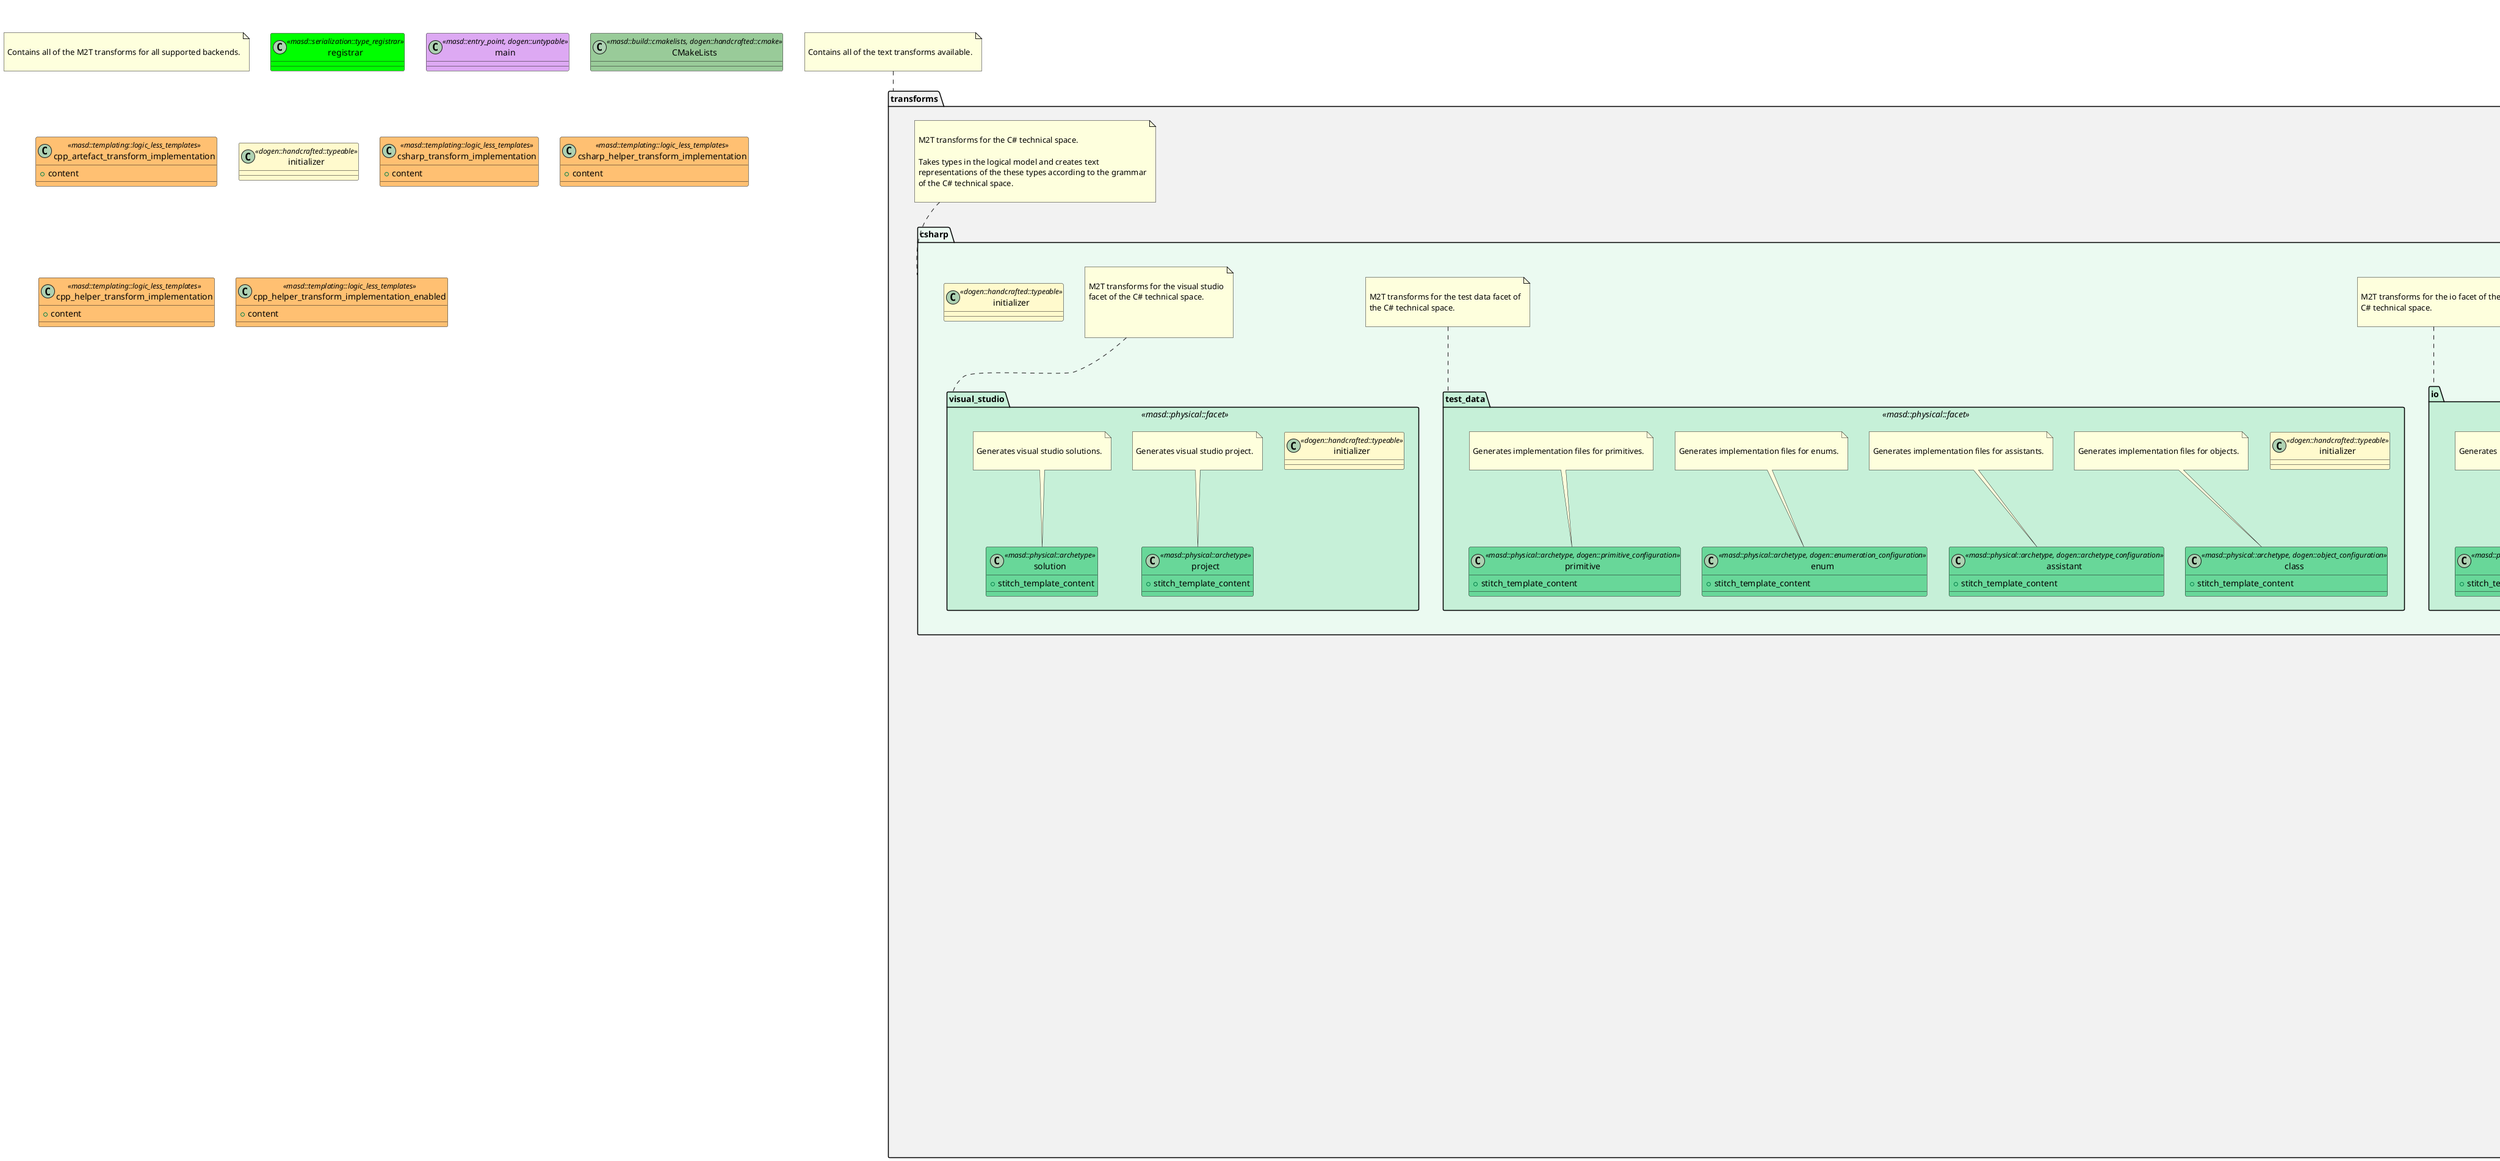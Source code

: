 @startuml
set namespaceSeparator ::
note as N1

Contains all of the M2T transforms for all supported backends.

end note

namespace entities #F2F2F2 {
        class model <<Provenance>> #F7E5FF {
                +{field} logical logical::entities::model
                +{field} physical physical::entities::model
                +{field} logical_physical_regions std::list<logical_physical_region>
        }

note top of  model

Represents the combined logical-physical space.

end note

        class Provenance <<masd::object_template>> #E3B6F6 {
                +{field} provenance identification::entities::logical_provenance
        }

note top of  Provenance

Details of the origin of this model element.

end note

        class logical_physical_region #F7E5FF {
                +{field} logical_element boost::shared_ptr<logical::entities::element>
                +{field} physical_region physical::entities::region
        }

note top of  logical_physical_region

Represents a region of logical-physical space with a single logical element and
its associated physical elements.

end note

        class model_set <<Provenance>> #F7E5FF {
                +{field} models std::list<model>
        }

note top of  model_set

Represents a set of related models.

end note

}

namespace transforms #F2F2F2 {
        class model_to_text_chain <<dogen::handcrafted::typeable>> #FFFACD {
        }

        class model_generation_chain <<dogen::handcrafted::typeable>> #FFFACD {
        }

        class context <<dogen::typeable, dogen::pretty_printable>> #F7E5FF {
                +{field} physical_meta_model boost::shared_ptr<physical::entities::meta_model>
                +{field} output_directory_path boost::filesystem::path
                +{field} tracer boost::shared_ptr<tracing::tracer>
                +{field} generation_timestamp std::string
        }

        class transformation_error <<masd::exception>> #E8C2F8 {
        }

note top of  transformation_error

An error occurred whilst applying a transformation.

end note

        class registrar_error <<masd::exception>> #E8C2F8 {
        }

        class model_to_text_transform <<dogen::handcrafted::typeable, dogen::pretty_printable>> #FFFACD {
        }

        namespace cpp <<masd::physical::backend>> #EBFAF1 {
                class implementation <<masd::physical::part>> #43CD80 {
                        +{field} external_modules_path_contribution
                        +{field} model_modules_path_contribution
                        +{field} facet_path_contribution
                        +{field} requires_relative_path
                        +{field} directory_name
                }

note top of  implementation

Contains the implementation files.

end note

                class public_headers <<masd::physical::part>> #43CD80 {
                        +{field} external_modules_path_contribution
                        +{field} model_modules_path_contribution
                        +{field} facet_path_contribution
                        +{field} requires_relative_path
                        +{field} directory_name
                }

note top of  public_headers

Contains the header files that are publicly visible.

end note

                class testing <<masd::physical::part>> #43CD80 {
                        +{field} external_modules_path_contribution
                        +{field} model_modules_path_contribution
                        +{field} facet_path_contribution
                        +{field} requires_relative_path
                        +{field} directory_name
                }

note top of  testing

Contains the generated test files.

end note

                class standard_header_file <<masd::physical::archetype_kind>> #68D799 {
                        +{field} file_extension
                }

note top of  standard_header_file

Header file generated by Dogen.

end note

                namespace types <<masd::physical::facet>> #C6F0D8 {
                        class initializer <<dogen::handcrafted::typeable>> #FFFACD {
                        }

                        class smart_pointer_helper <<masd::physical::helper>> #68D7BB {
                                +{field} stitch_template_content
                        }

                        class archetype_class_header_transform <<masd::physical::archetype, dogen::header_facet_default_configuration>> #68D799 {
                                +{field} stitch_template_content
                        }

note top of  archetype_class_header_transform

Generates header files for archetypes.

end note

                        class archetype_class_implementation_transform <<masd::physical::archetype, dogen::implementation_configuration>> #68D799 {
                                +{field} stitch_template_content
                        }

note top of  archetype_class_implementation_transform

Generates implementation files for archetypes.

end note

                        class archetype_class_header_factory <<masd::physical::archetype, dogen::header_configuration>> #68D799 {
                                +{field} stitch_template_content
                        }

note top of  archetype_class_header_factory

Generates header files for archetype factories.

end note

                        class archetype_class_implementation_factory <<masd::physical::archetype, dogen::implementation_configuration>> #68D799 {
                                +{field} stitch_template_content
                        }

note top of  archetype_class_implementation_factory

Generates implementation files for archetype factories.

end note

                        class facet_class_header_transform <<masd::physical::archetype, dogen::header_facet_default_configuration>> #68D799 {
                                +{field} stitch_template_content
                        }

note top of  facet_class_header_transform

Generates header files for facet transforms.

end note

                        class facet_class_implementation_transform <<masd::physical::archetype, dogen::implementation_configuration>> #68D799 {
                                +{field} stitch_template_content
                        }

note top of  facet_class_implementation_transform

Generates implementation files for facet transforms.

end note

                        class facet_class_header_factory <<masd::physical::archetype, dogen::header_configuration>> #68D799 {
                                +{field} stitch_template_content
                        }

note top of  facet_class_header_factory

Generates header files for facet factories.

end note

                        class facet_class_implementation_factory <<masd::physical::archetype, dogen::implementation_configuration>> #68D799 {
                                +{field} stitch_template_content
                        }

note top of  facet_class_implementation_factory

Generates implementation files for facet factory.

end note

                        class backend_class_header_transform <<masd::physical::archetype, dogen::header_facet_default_configuration>> #68D799 {
                                +{field} stitch_template_content
                        }

note top of  backend_class_header_transform

Generates header files for archetypes.

end note

                        class backend_class_implementation_transform <<masd::physical::archetype, dogen::implementation_configuration>> #68D799 {
                                +{field} stitch_template_content
                        }

note top of  backend_class_implementation_transform

Generates implementation files for archetypes.

end note

                        class backend_class_header_factory <<masd::physical::archetype, dogen::header_configuration>> #68D799 {
                                +{field} stitch_template_content
                        }

note top of  backend_class_header_factory

Generates header files for backend factories.

end note

                        class part_class_header_transform <<masd::physical::archetype, dogen::header_facet_default_configuration>> #68D799 {
                                +{field} stitch_template_content
                        }

note top of  part_class_header_transform

Generates header files for parts.

end note

                        class part_class_header_factory <<masd::physical::archetype, dogen::header_configuration>> #68D799 {
                                +{field} stitch_template_content
                        }

note top of  part_class_header_factory

Generates header files for part factories.

end note

                        class helper_class_header_transform <<masd::physical::archetype, dogen::header_facet_default_configuration>> #68D799 {
                                +{field} stitch_template_content
                        }

note top of  helper_class_header_transform

Generates header files for helpers.

end note

                        class helper_class_header_factory <<masd::physical::archetype, dogen::header_configuration>> #68D799 {
                                +{field} stitch_template_content
                        }

note top of  helper_class_header_factory

Generates header files for helper factories.

end note

                        class archetype_kind_class_header_factory <<masd::physical::archetype, dogen::header_configuration>> #68D799 {
                                +{field} stitch_template_content
                        }

note top of  archetype_kind_class_header_factory

Generates header files for archetype_kind factories.

end note

                        class backend_class_implementation_factory <<masd::physical::archetype, dogen::implementation_configuration>> #68D799 {
                                +{field} stitch_template_content
                        }

note top of  backend_class_implementation_factory

Generates implementation files for backend factories.

end note

                        class part_class_implementation_transform <<masd::physical::archetype, dogen::implementation_configuration>> #68D799 {
                                +{field} stitch_template_content
                        }

note top of  part_class_implementation_transform

Generates implementation files for parts.

end note

                        class part_class_implementation_factory <<masd::physical::archetype, dogen::implementation_configuration>> #68D799 {
                                +{field} stitch_template_content
                        }

note top of  part_class_implementation_factory

Generates implementation files for part factories.

end note

                        class helper_class_implementation_transform <<masd::physical::archetype, dogen::implementation_configuration>> #68D799 {
                                +{field} stitch_template_content
                        }

note top of  helper_class_implementation_transform

Generates implementation files for helpers.

end note

                        class helper_class_implementation_factory <<masd::physical::archetype, dogen::implementation_configuration>> #68D799 {
                                +{field} stitch_template_content
                        }

note top of  helper_class_implementation_factory

Generates implementation files for helper factories.

end note

                        class archetype_kind_class_implementation_factory <<masd::physical::archetype, dogen::implementation_configuration>> #68D799 {
                                +{field} stitch_template_content
                        }

note top of  archetype_kind_class_implementation_factory

Generates implementation files for archetype_kind factories.

end note

                        class class_header <<masd::physical::archetype, dogen::object_header_configuration>> #68D799 {
                                +{field} stitch_template_content
                        }

note top of  class_header

Generates header files for objects.

end note

                        class class_forward_declarations <<masd::physical::archetype, dogen::header_configuration>> #68D799 {
                                +{field} stitch_template_content
                        }

note top of  class_forward_declarations

Generates forward declarations for classes.

end note

                        class namespace_header <<masd::physical::archetype, dogen::header_facet_default_configuration>> #68D799 {
                                +{field} stitch_template_content
                        }

note top of  namespace_header

Generates header files for namespaces.

end note

                        class visitor_header <<masd::physical::archetype, dogen::header_facet_default_configuration>> #68D799 {
                                +{field} stitch_template_content
                        }

note top of  visitor_header

Generates header files for visitors.

end note

                        class primitive_header <<masd::physical::archetype, dogen::primitive_header_configuration>> #68D799 {
                                +{field} stitch_template_content
                        }

note top of  primitive_header

Generates header files for primitives.

end note

                        class primitive_forward_declarations <<masd::physical::archetype, dogen::header_configuration>> #68D799 {
                                +{field} stitch_template_content
                        }

note top of  primitive_forward_declarations

Generates forward declarations for primitives.

end note

                        class feature_template_bundle_header <<masd::physical::archetype, dogen::header_facet_default_configuration>> #68D799 {
                                +{field} stitch_template_content
                        }

note top of  feature_template_bundle_header

Generates implementation files for feature template bundles

end note

                        class feature_bundle_header <<masd::physical::archetype, dogen::header_facet_default_configuration>> #68D799 {
                                +{field} stitch_template_content
                        }

note top of  feature_bundle_header

Generates header files for feature bundles.

end note

                        class variability_initializer_header <<masd::physical::archetype, dogen::header_facet_default_configuration>> #68D799 {
                                +{field} stitch_template_content
                        }

note top of  variability_initializer_header

Generates header files for feature bundles.

end note

                        class main <<masd::physical::archetype, dogen::implementation_configuration>> #68D799 {
                                +{field} stitch_template_content
                        }

note top of  main

Generates implementation file for entry point.

end note

                        class class_implementation <<masd::physical::archetype, dogen::object_implementation_configuration>> #68D799 {
                                +{field} stitch_template_content
                        }

note top of  class_implementation

Generates implementation files for objects.

end note

                        class exception_header <<masd::physical::archetype, dogen::header_facet_default_configuration>> #68D799 {
                                +{field} stitch_template_content
                        }

note top of  exception_header

Generates header files for exceptions.

end note

                        class enum_header <<masd::physical::archetype, dogen::enumeration_header_configuration>> #68D799 {
                                +{field} stitch_template_content
                        }

note top of  enum_header

Generates header files for enumerations.

end note

                        class visitor_forward_declarations <<masd::physical::archetype, dogen::header_configuration>> #68D799 {
                                +{field} stitch_template_content
                        }

note top of  visitor_forward_declarations

Generates forward declarations for visitors.

end note

                        class primitive_implementation <<masd::physical::archetype, dogen::primitive_implementation_configuration>> #68D799 {
                                +{field} stitch_template_content
                        }

note top of  primitive_implementation

Generates implementation files for primitives.

end note

                        class builtin_header <<masd::physical::archetype, dogen::builtin_header_configuration>> #68D799 {
                                +{field} stitch_template_content
                        }

note top of  builtin_header

Generates header files for builtins.

end note

                        class feature_template_bundle_implementation <<masd::physical::archetype, dogen::implementation_configuration>> #68D799 {
                                +{field} stitch_template_content
                        }

note top of  feature_template_bundle_implementation

Generates implementation files for feature templates.

end note

                        class feature_bundle_implementation <<masd::physical::archetype, dogen::implementation_configuration>> #68D799 {
                                +{field} stitch_template_content
                        }

note top of  feature_bundle_implementation

Generates implementation files for feature bundles.

end note

                        class variability_initializer_implementation <<masd::physical::archetype, dogen::implementation_configuration>> #68D799 {
                                +{field} stitch_template_content
                        }

note top of  variability_initializer_implementation

Generates header files for feature bundles.

end note

                }

note top of  types

M2T transforms for the types facet of the
C++ technical space.

end note

                class base_archetype_configuration <<masd::variability::profile>> #DDECEC {
                        +{field} masd.physical.technical_space
                }

note top of  base_archetype_configuration

Contains the configuration common to all archetypes.

end note

                class tests_configuration <<masd::variability::profile>> #DDECEC {
                        +{field} masd.physical.part_id
                        +{field} masd.physical.wale_template_reference
                        +{field} masd.physical.relation_status
                }

transforms::cpp::base_archetype_configuration <|-- transforms::cpp::tests_configuration
note top of  tests_configuration

Contains the configuration common to most archetypes in tests.

end note

                class header_configuration <<masd::variability::profile>> #DDECEC {
                        +{field} masd.physical.part_id
                        +{field} masd.physical.wale_template_reference
                }

transforms::cpp::base_archetype_configuration <|-- transforms::cpp::header_configuration
note top of  header_configuration

Contains the configuration common to all c++ header archetypes.

end note

                class header_facet_default_configuration <<masd::variability::profile>> #DDECEC {
                        +{field} masd.physical.relation_status
                }

transforms::cpp::header_configuration <|-- transforms::cpp::header_facet_default_configuration
                class enumeration_header_configuration <<masd::variability::profile>> #DDECEC {
                        +{field} masd.physical.logical_meta_element_id
                        +{field} masd.wale.kvp.archetype.simple_name
                }

transforms::cpp::header_facet_default_configuration <|-- transforms::cpp::enumeration_header_configuration
note top of  enumeration_header_configuration

Contains the configuration common to all enumeration header archetypes.

end note

                class object_header_configuration <<masd::variability::profile>> #DDECEC {
                        +{field} masd.physical.logical_meta_element_id
                        +{field} masd.wale.kvp.archetype.simple_name
                }

transforms::cpp::header_facet_default_configuration <|-- transforms::cpp::object_header_configuration
note top of  object_header_configuration

Contains the configuration common to all object header archetypes.

end note

                class primitive_header_configuration <<masd::variability::profile>> #DDECEC {
                        +{field} masd.physical.logical_meta_element_id
                        +{field} masd.wale.kvp.archetype.simple_name
                }

transforms::cpp::header_facet_default_configuration <|-- transforms::cpp::primitive_header_configuration
note top of  primitive_header_configuration

Contains the configuration common to all built header archetypes.

end note

                class builtin_header_configuration <<masd::variability::profile>> #DDECEC {
                        +{field} masd.physical.logical_meta_element_id
                        +{field} masd.wale.kvp.archetype.simple_name
                }

transforms::cpp::header_facet_default_configuration <|-- transforms::cpp::builtin_header_configuration
note top of  builtin_header_configuration

Contains the configuration common to all built header archetypes.

end note

                class implementation_configuration <<masd::variability::profile>> #DDECEC {
                        +{field} masd.physical.part_id
                        +{field} masd.physical.wale_template_reference
                        +{field} masd.physical.relation_status
                }

transforms::cpp::base_archetype_configuration <|-- transforms::cpp::implementation_configuration
note top of  implementation_configuration

Contains the configuration common to all c++ implementation archetypes.

end note

                class object_implementation_configuration <<masd::variability::profile>> #DDECEC {
                        +{field} masd.physical.logical_meta_element_id
                        +{field} masd.wale.kvp.archetype.simple_name
                }

transforms::cpp::implementation_configuration <|-- transforms::cpp::object_implementation_configuration
                class primitive_implementation_configuration <<masd::variability::profile>> #DDECEC {
                        +{field} masd.physical.logical_meta_element_id
                        +{field} masd.wale.kvp.archetype.simple_name
                }

transforms::cpp::implementation_configuration <|-- transforms::cpp::primitive_implementation_configuration
                class enumeration_implementation_configuration <<masd::variability::profile>> #DDECEC {
                        +{field} masd.physical.logical_meta_element_id
                        +{field} masd.wale.kvp.archetype.simple_name
                }

transforms::cpp::implementation_configuration <|-- transforms::cpp::enumeration_implementation_configuration
                namespace hash <<masd::physical::facet>> #C6F0D8 {
                        class initializer <<dogen::handcrafted::typeable>> #FFFACD {
                        }

                        class date_helper <<masd::physical::helper>> #68D7BB {
                                +{field} stitch_template_content
                        }

                        class ptime_helper <<masd::physical::helper>> #68D7BB {
                                +{field} stitch_template_content
                        }

                        class associative_container_helper <<masd::physical::helper>> #68D7BB {
                                +{field} stitch_template_content
                        }

                        class optional_helper <<masd::physical::helper>> #68D7BB {
                                +{field} stitch_template_content
                        }

                        class sequence_container_helper <<masd::physical::helper>> #68D7BB {
                                +{field} stitch_template_content
                        }

                        class variant_helper <<masd::physical::helper>> #68D7BB {
                                +{field} stitch_template_content
                        }

                        class time_duration_helper <<masd::physical::helper>> #68D7BB {
                                +{field} stitch_template_content
                        }

                        class ptree_helper <<masd::physical::helper>> #68D7BB {
                                +{field} stitch_template_content
                        }

                        class pair_helper <<masd::physical::helper>> #68D7BB {
                                +{field} stitch_template_content
                        }

                        class smart_pointer_helper <<masd::physical::helper>> #68D7BB {
                                +{field} stitch_template_content
                        }

                        class path_helper <<masd::physical::helper>> #68D7BB {
                                +{field} stitch_template_content
                        }

                        class class_header <<masd::physical::archetype, dogen::object_header_configuration>> #68D799 {
                                +{field} stitch_template_content
                        }

note top of  class_header

Generates header files for objects.

end note

                        class class_implementation <<masd::physical::archetype, dogen::object_implementation_configuration>> #68D799 {
                                +{field} stitch_template_content
                        }

note top of  class_implementation

Generates implementation files for objects.

end note

                        class enum_header <<masd::physical::archetype, dogen::enumeration_header_configuration>> #68D799 {
                                +{field} stitch_template_content
                        }

note top of  enum_header

Generates header files for enumerations.

end note

                        class builtin_header <<masd::physical::archetype, dogen::builtin_header_configuration>> #68D799 {
                                +{field} stitch_template_content
                        }

note top of  builtin_header

Generates header files for builtins.

end note

                        class primitive_header <<masd::physical::archetype, dogen::primitive_header_configuration>> #68D799 {
                                +{field} stitch_template_content
                        }

note top of  primitive_header

Generates header files for primitives.

end note

                        class primitive_implementation <<masd::physical::archetype, dogen::primitive_implementation_configuration>> #68D799 {
                                +{field} stitch_template_content
                        }

note top of  primitive_implementation

Generates implementation files for primitives.

end note

                }

note top of  hash

M2T transforms for the hash facet of the
C++ technical space.

end note

                namespace build <<masd::physical::facet>> #C6F0D8 {
                        class initializer <<dogen::handcrafted::typeable>> #FFFACD {
                        }

                        class include_cmakelists <<masd::physical::archetype>> #68D799 {
                                +{field} stitch_template_content
                        }

note top of  include_cmakelists

Generates cmakelists for tests.

end note

                        class source_cmakelists <<masd::physical::archetype>> #68D799 {
                                +{field} stitch_template_content
                        }

note top of  source_cmakelists

Generates cmakelists for tests.

end note

                }

note top of  build

M2T transforms related to build files.

end note

                namespace io <<masd::physical::facet>> #C6F0D8 {
                        class initializer <<dogen::handcrafted::typeable>> #FFFACD {
                        }

                        class optional_helper <<masd::physical::helper>> #68D7BB {
                                +{field} stitch_template_content
                        }

                        class pair_helper <<masd::physical::helper>> #68D7BB {
                                +{field} stitch_template_content
                        }

                        class string_helper <<masd::physical::helper>> #68D7BB {
                                +{field} stitch_template_content
                        }

                        class ptree_helper <<masd::physical::helper>> #68D7BB {
                                +{field} stitch_template_content
                        }

                        class associative_container_helper <<masd::physical::helper>> #68D7BB {
                                +{field} stitch_template_content
                        }

                        class sequence_container_helper <<masd::physical::helper>> #68D7BB {
                                +{field} stitch_template_content
                        }

                        class smart_pointer_helper <<masd::physical::helper>> #68D7BB {
                                +{field} stitch_template_content
                        }

                        class variant_helper <<masd::physical::helper>> #68D7BB {
                                +{field} stitch_template_content
                        }

                        class inserter_implementation_helper <<dogen::handcrafted::typeable>> #FFFACD {
                        }

                        class class_header <<masd::physical::archetype, dogen::object_header_configuration>> #68D799 {
                                +{field} stitch_template_content
                        }

note top of  class_header

Generates header files for objects.

end note

                        class class_implementation <<masd::physical::archetype, dogen::object_implementation_configuration>> #68D799 {
                                +{field} stitch_template_content
                        }

note top of  class_implementation

Generates implementation files for objects.

end note

                        class enum_header <<masd::physical::archetype, dogen::enumeration_header_configuration>> #68D799 {
                                +{field} stitch_template_content
                        }

note top of  enum_header

Generates header files for enumerations.

end note

                        class enum_implementation <<masd::physical::archetype, dogen::enumeration_implementation_configuration>> #68D799 {
                                +{field} stitch_template_content
                        }

note top of  enum_implementation

Generates implementation files for enumerations.

end note

                        class primitive_header <<masd::physical::archetype, dogen::primitive_header_configuration>> #68D799 {
                                +{field} stitch_template_content
                        }

note top of  primitive_header

Generates header files for primitives.

end note

                        class builtin_header <<masd::physical::archetype, dogen::builtin_header_configuration>> #68D799 {
                                +{field} stitch_template_content
                        }

note top of  builtin_header

Generates header files for builtins.

end note

                        class primitive_implementation <<masd::physical::archetype, dogen::primitive_implementation_configuration>> #68D799 {
                                +{field} stitch_template_content
                        }

note top of  primitive_implementation

Generates implementation files for primitives.

end note

                }

note top of  io

M2T transforms for the io facet of the
C++ technical space.

end note

                namespace visual_studio <<masd::physical::facet>> #C6F0D8 {
                        class initializer <<dogen::handcrafted::typeable>> #FFFACD {
                        }

                        class solution <<masd::physical::archetype>> #68D799 {
                                +{field} stitch_template_content
                        }

note top of  solution

Generates visual studio solutions.

end note

                        class msbuild_targets <<masd::physical::archetype>> #68D799 {
                                +{field} stitch_template_content
                        }

note top of  msbuild_targets

Generates msbuild targets.

end note

                        class project <<masd::physical::archetype>> #68D799 {
                                +{field} stitch_template_content
                        }

note top of  project

Generates visual studio project.

end note

                }

note top of  visual_studio

M2T transforms related to Visual Studio
support.

end note

                namespace serialization <<masd::physical::facet>> #C6F0D8 {
                        class initializer <<dogen::handcrafted::typeable>> #FFFACD {
                        }

                        class path_helper <<masd::physical::helper>> #68D7BB {
                                +{field} stitch_template_content
                        }

                        class class_header <<masd::physical::archetype, dogen::object_header_configuration>> #68D799 {
                                +{field} stitch_template_content
                        }

note top of  class_header

Generates header files for objects.

end note

                        class class_forward_declarations <<masd::physical::archetype, dogen::header_configuration>> #68D799 {
                                +{field} stitch_template_content
                        }

note top of  class_forward_declarations

Generates forward declarations for classes.

end note

                        class primitive_header <<masd::physical::archetype, dogen::primitive_header_configuration>> #68D799 {
                                +{field} stitch_template_content
                        }

note top of  primitive_header

Generates header files for primitives.

end note

                        class primitive_forward_declarations <<masd::physical::archetype, dogen::header_configuration>> #68D799 {
                                +{field} stitch_template_content
                        }

note top of  primitive_forward_declarations

Generates forward declarations for primitives.

end note

                        class type_registrar_header <<masd::physical::archetype, dogen::header_facet_default_configuration>> #68D799 {
                                +{field} stitch_template_content
                        }

note top of  type_registrar_header

Generates header files for type registrars.

end note

                        class class_implementation <<masd::physical::archetype, dogen::object_implementation_configuration>> #68D799 {
                                +{field} stitch_template_content
                        }

note top of  class_implementation

Generates implementation files for objects.

end note

                        class builtin_header <<masd::physical::archetype, dogen::builtin_header_configuration>> #68D799 {
                                +{field} stitch_template_content
                        }

note top of  builtin_header

Generates header files for builtins.

end note

                        class primitive_implementation <<masd::physical::archetype, dogen::primitive_implementation_configuration>> #68D799 {
                                +{field} stitch_template_content
                        }

note top of  primitive_implementation

Generates header files for primitives.

end note

                        class enum_header <<masd::physical::archetype, dogen::enumeration_header_configuration>> #68D799 {
                                +{field} stitch_template_content
                        }

note top of  enum_header

Generates header files for primitives.

end note

                        class type_registrar_implementation <<masd::physical::archetype, dogen::implementation_configuration>> #68D799 {
                                +{field} stitch_template_content
                        }

note top of  type_registrar_implementation

Generates header files for feature bundles.

end note

                }

note top of  serialization

M2T transforms for the boost serialisation
facet of the C++ technical space.

end note

                namespace test_data <<masd::physical::facet>> #C6F0D8 {
                        class initializer <<dogen::handcrafted::typeable>> #FFFACD {
                        }

                        class date_helper <<masd::physical::helper>> #68D7BB {
                                +{field} stitch_template_content
                        }

                        class bool_helper <<masd::physical::helper>> #68D7BB {
                                +{field} stitch_template_content
                        }

                        class char_helper <<masd::physical::helper>> #68D7BB {
                                +{field} stitch_template_content
                        }

                        class ptree_helper <<masd::physical::helper>> #68D7BB {
                                +{field} stitch_template_content
                        }

                        class associative_container_helper <<masd::physical::helper>> #68D7BB {
                                +{field} stitch_template_content
                        }

                        class pair_helper <<masd::physical::helper>> #68D7BB {
                                +{field} stitch_template_content
                        }

                        class number_helper <<masd::physical::helper>> #68D7BB {
                                +{field} stitch_template_content
                        }

                        class variant_helper <<masd::physical::helper>> #68D7BB {
                                +{field} stitch_template_content
                        }

                        class path_helper <<masd::physical::helper>> #68D7BB {
                                +{field} stitch_template_content
                        }

                        class ptime_helper <<masd::physical::helper>> #68D7BB {
                                +{field} stitch_template_content
                        }

                        class optional_helper <<masd::physical::helper>> #68D7BB {
                                +{field} stitch_template_content
                        }

                        class smart_pointer_helper <<masd::physical::helper>> #68D7BB {
                                +{field} stitch_template_content
                        }

                        class sequence_container_helper <<masd::physical::helper>> #68D7BB {
                                +{field} stitch_template_content
                        }

                        class string_helper <<masd::physical::helper>> #68D7BB {
                                +{field} stitch_template_content
                        }

                        class domain_type_helper <<masd::physical::helper>> #68D7BB {
                                +{field} stitch_template_content
                        }

                        class time_duration_helper <<masd::physical::helper>> #68D7BB {
                                +{field} stitch_template_content
                        }

                        class class_header <<masd::physical::archetype, dogen::object_header_configuration>> #68D799 {
                                +{field} stitch_template_content
                        }

note top of  class_header

Generates header files for objects.

end note

                        class enum_header <<masd::physical::archetype, dogen::enumeration_header_configuration>> #68D799 {
                                +{field} stitch_template_content
                        }

note top of  enum_header

Generates header files for enumerations.

end note

                        class primitive_header <<masd::physical::archetype, dogen::primitive_header_configuration>> #68D799 {
                                +{field} stitch_template_content
                        }

note top of  primitive_header

Generates header files for primitives.

end note

                        class builtin_header <<masd::physical::archetype, dogen::builtin_header_configuration>> #68D799 {
                                +{field} stitch_template_content
                        }

note top of  builtin_header

Generates header files for builtins.

end note

                        class class_implementation <<masd::physical::archetype, dogen::object_implementation_configuration>> #68D799 {
                                +{field} stitch_template_content
                        }

note top of  class_implementation

Generates implementation files for objects.

end note

                        class enum_implementation <<masd::physical::archetype, dogen::enumeration_implementation_configuration>> #68D799 {
                                +{field} stitch_template_content
                        }

note top of  enum_implementation

Generates implementation files for enumerations.

end note

                        class primitive_implementation <<masd::physical::archetype, dogen::primitive_implementation_configuration>> #68D799 {
                                +{field} stitch_template_content
                        }

note top of  primitive_implementation

Generates implementation files for primitives.

end note

                }

note top of  test_data

M2T transforms for the test data facet
of the C++ technical space.

end note

                namespace tests <<masd::physical::facet>> #C6F0D8 {
                        class initializer <<dogen::handcrafted::typeable>> #FFFACD {
                        }

                        class class_implementation <<masd::physical::archetype, dogen::tests_configuration>> #68D799 {
                                +{field} stitch_template_content
                        }

note top of  class_implementation

Generates tests for objects.

end note

                        class main <<masd::physical::archetype, dogen::tests_configuration>> #68D799 {
                                +{field} stitch_template_content
                        }

note top of  main

Generates entry point for tests.

end note

                        class enum_implementation <<masd::physical::archetype, dogen::tests_configuration>> #68D799 {
                                +{field} stitch_template_content
                        }

note top of  enum_implementation

Generates tests for enumeration.

end note

                        class cmakelists <<masd::physical::archetype>> #68D799 {
                                +{field} stitch_template_content
                        }

note top of  cmakelists

Generates cmakelists for tests.

end note

                }

note top of  tests

M2T transforms that generate tests for
generated code, in the C++ technical space.



end note

                namespace odb <<masd::physical::facet>> #C6F0D8 {
                        class initializer <<dogen::handcrafted::typeable>> #FFFACD {
                        }

                        class class_header <<masd::physical::archetype, dogen::object_header_configuration>> #68D799 {
                                +{field} stitch_template_content
                        }

note top of  class_header

Generates header files for archetypes.

end note

                        class builtin_header <<masd::physical::archetype, dogen::builtin_header_configuration>> #68D799 {
                                +{field} stitch_template_content
                        }

note top of  builtin_header

Generates header files for builtins.

end note

                        class enum_header <<masd::physical::archetype, dogen::enumeration_header_configuration>> #68D799 {
                                +{field} stitch_template_content
                        }

note top of  enum_header

Generates header files for enumerations.

end note

                        class primitive_header <<masd::physical::archetype, dogen::primitive_header_configuration>> #68D799 {
                                +{field} stitch_template_content
                        }

note top of  primitive_header

Generates header files for primitives.

end note

                        class object_odb_options <<masd::physical::archetype>> #68D799 {
                                +{field} stitch_template_content
                        }

note top of  object_odb_options

Generates object options for odb.

end note

                        class primitive_odb_options <<masd::physical::archetype>> #68D799 {
                                +{field} stitch_template_content
                        }

note top of  primitive_odb_options

Generates object options for odb.

end note

                        class common_odb_options <<masd::physical::archetype>> #68D799 {
                                +{field} stitch_template_content
                        }

note top of  common_odb_options

Generates object options for odb.

end note

                }

note top of  odb

M2T transforms for the ODB facet of the
C++ technical space.

end note

                namespace lexical_cast <<masd::physical::facet>> #C6F0D8 {
                        class initializer <<dogen::handcrafted::typeable>> #FFFACD {
                        }

                        class enum_header <<masd::physical::archetype, dogen::enumeration_header_configuration>> #68D799 {
                                +{field} stitch_template_content
                        }

note top of  enum_header

Generates header files for enumerations.

end note

                }

note top of  lexical_cast

M2T transforms related to conversions from
and to string.

end note

                class initializer <<dogen::handcrafted::typeable>> #FFFACD {
                }

                class project <<masd::physical::part>> #43CD80 {
                        +{field} external_modules_path_contribution
                        +{field} model_modules_path_contribution
                        +{field} facet_path_contribution
                        +{field} requires_relative_path
                }

note top of  project

FIXME: to be removed.

end note

        }

note top of  cpp

Text transforms that implement the C++ backend.

Provides a set of M2T transforms that convert logical
model elements into a physical representation in the
C++ technical space, or associated minor technical spaces.

end note

        class helper_transform <<dogen::handcrafted::typeable, dogen::pretty_printable>> #FFFACD {
        }

        class helper_chain <<dogen::handcrafted::typeable>> #FFFACD {
                +{field} physical_model physical::entities::meta_model
        }

        class helper_repository <<dogen::typeable, dogen::pretty_printable>> #F7E5FF {
                +{field} helpers_by_family std::unordered_map<std::string, std::unordered_map<identification::entities::physical_meta_id, std::list<std::shared_ptr<helper_transform>>>>
        }

        class helper_registrar <<dogen::handcrafted::typeable>> #FFFACD {
                +{field} repository helper_repository
        }

        namespace csharp <<masd::physical::backend>> #EBFAF1 {
                class archetype_configuration <<masd::variability::profile>> #DDECEC {
                        +{field} masd.physical.part_id
                        +{field} masd.physical.wale_template_reference
                        +{field} masd.physical.relation_status
                        +{field} masd.physical.technical_space
                }

note top of  archetype_configuration

Contains the configuration common to all archetypes.

end note

                class primitive_configuration <<masd::variability::profile>> #DDECEC {
                        +{field} masd.physical.logical_meta_element_id
                        +{field} masd.wale.kvp.archetype.simple_name
                }

transforms::csharp::archetype_configuration <|-- transforms::csharp::primitive_configuration
note top of  primitive_configuration

Contains the configuration common to all archetypes.

end note

                class enumeration_configuration <<masd::variability::profile>> #DDECEC {
                        +{field} masd.physical.logical_meta_element_id
                        +{field} masd.wale.kvp.archetype.simple_name
                }

transforms::csharp::archetype_configuration <|-- transforms::csharp::enumeration_configuration
note top of  enumeration_configuration

Contains the configuration common to all archetypes.

end note

                class object_configuration <<masd::variability::profile>> #DDECEC {
                        +{field} masd.physical.logical_meta_element_id
                        +{field} masd.wale.kvp.archetype.simple_name
                }

transforms::csharp::archetype_configuration <|-- transforms::csharp::object_configuration
note top of  object_configuration

Contains the configuration common to all archetypes.

end note

                class exception_configuration <<masd::variability::profile>> #DDECEC {
                        +{field} masd.physical.logical_meta_element_id
                        +{field} masd.wale.kvp.archetype.simple_name
                }

transforms::csharp::archetype_configuration <|-- transforms::csharp::exception_configuration
note top of  exception_configuration

Contains the configuration common to all archetypes.

end note

                class builtin_configuration <<masd::variability::profile>> #DDECEC {
                        +{field} masd.physical.logical_meta_element_id
                        +{field} masd.wale.kvp.archetype.simple_name
                }

transforms::csharp::archetype_configuration <|-- transforms::csharp::builtin_configuration
note top of  builtin_configuration

Contains the configuration common to all archetypes.

end note

                class implementation <<masd::physical::part>> #43CD80 {
                        +{field} external_modules_path_contribution
                        +{field} model_modules_path_contribution
                        +{field} facet_path_contribution
                        +{field} requires_relative_path
                }

note top of  implementation

Contains the implementation files.

end note

                namespace types <<masd::physical::facet>> #C6F0D8 {
                        class initializer <<dogen::handcrafted::typeable>> #FFFACD {
                        }

                        class floating_point_number_helper <<masd::physical::helper>> #68D7BB {
                                +{field} stitch_template_content
                        }

                        class class <<masd::physical::archetype, dogen::object_configuration>> #68D799 {
                                +{field} stitch_template_content
                        }

note top of  class

Generates implementation files for objects.

end note

                        class exception <<masd::physical::archetype, dogen::exception_configuration>> #68D799 {
                                +{field} stitch_template_content
                        }

note top of  exception

Generates implementation files for exceptions.

end note

                        class builtin <<masd::physical::archetype, dogen::builtin_configuration>> #68D799 {
                                +{field} stitch_template_content
                        }

note top of  builtin

Generates implementation files for builtins.

end note

                        class enum <<masd::physical::archetype, dogen::enumeration_configuration>> #68D799 {
                                +{field} stitch_template_content
                        }

note top of  enum

Generates implementation files for enums.

end note

                        class primitive <<masd::physical::archetype, dogen::primitive_configuration>> #68D799 {
                                +{field} stitch_template_content
                        }

note top of  primitive

Generates implementation files for primitives.

end note

                }

note top of  types

M2T transforms for the types facet of
the C# technical space.

end note

                namespace io <<masd::physical::facet>> #C6F0D8 {
                        class initializer <<dogen::handcrafted::typeable>> #FFFACD {
                        }

                        class enumerable_helper <<masd::physical::helper>> #68D7BB {
                                +{field} stitch_template_content
                        }

                        class class <<masd::physical::archetype, dogen::object_configuration>> #68D799 {
                                +{field} stitch_template_content
                        }

note top of  class

Generates implementation files for objects.

end note

                        class enum <<masd::physical::archetype, dogen::enumeration_configuration>> #68D799 {
                                +{field} stitch_template_content
                        }

note top of  enum

Generates implementation files for enums.

end note

                        class primitive <<masd::physical::archetype, dogen::primitive_configuration>> #68D799 {
                                +{field} stitch_template_content
                        }

note top of  primitive

Generates implementation files for primitives.

end note

                        class assistant <<masd::physical::archetype, dogen::archetype_configuration>> #68D799 {
                                +{field} stitch_template_content
                        }

note top of  assistant

Generates implementation files for assistants.

end note

                }

note top of  io

M2T transforms for the io facet of the
C# technical space.

end note

                namespace test_data <<masd::physical::facet>> #C6F0D8 {
                        class initializer <<dogen::handcrafted::typeable>> #FFFACD {
                        }

                        class class <<masd::physical::archetype, dogen::object_configuration>> #68D799 {
                                +{field} stitch_template_content
                        }

note top of  class

Generates implementation files for objects.

end note

                        class assistant <<masd::physical::archetype, dogen::archetype_configuration>> #68D799 {
                                +{field} stitch_template_content
                        }

note top of  assistant

Generates implementation files for assistants.

end note

                        class enum <<masd::physical::archetype, dogen::enumeration_configuration>> #68D799 {
                                +{field} stitch_template_content
                        }

note top of  enum

Generates implementation files for enums.

end note

                        class primitive <<masd::physical::archetype, dogen::primitive_configuration>> #68D799 {
                                +{field} stitch_template_content
                        }

note top of  primitive

Generates implementation files for primitives.

end note

                }

note top of  test_data

M2T transforms for the test data facet of
the C# technical space.

end note

                namespace visual_studio <<masd::physical::facet>> #C6F0D8 {
                        class initializer <<dogen::handcrafted::typeable>> #FFFACD {
                        }

                        class project <<masd::physical::archetype>> #68D799 {
                                +{field} stitch_template_content
                        }

note top of  project

Generates visual studio project.

end note

                        class solution <<masd::physical::archetype>> #68D799 {
                                +{field} stitch_template_content
                        }

note top of  solution

Generates visual studio solutions.

end note

                }

note top of  visual_studio

M2T transforms for the visual studio
facet of the C# technical space.



end note

                class initializer <<dogen::handcrafted::typeable>> #FFFACD {
                }

        }

note top of  csharp

M2T transforms for the C# technical space.

Takes types in the logical model and creates text
representations of the these types according to the grammar
of the C# technical space.

end note

        class initializer <<dogen::handcrafted::typeable>> #FFFACD {
        }

        class text_transform_repository <<dogen::typeable, dogen::pretty_printable>> #F7E5FF {
                +{field} model_to_text_transforms_by_meta_name std::unordered_map<identification::entities::logical_meta_id, std::forward_list<std::shared_ptr<model_to_text_transform>>>
        }

        class text_transform_registrar <<dogen::handcrafted::typeable>> #FFFACD {
        }

}

note top of  transforms

Contains all of the text transforms available.

end note

namespace formatters #F2F2F2 {
        class formatting_error <<masd::exception>> #E8C2F8 {
        }

note top of  formatting_error

An error has occurred while formatting.

end note

        class namespace_formatter <<dogen::handcrafted::typeable>> #FFFACD {
        }

        class scoped_namespace_formatter <<dogen::handcrafted::typeable>> #FFFACD {
        }

        class boilerplate_formatter <<dogen::handcrafted::typeable>> #FFFACD {
        }

        class scoped_boilerplate_formatter <<dogen::handcrafted::typeable>> #FFFACD {
        }

        class dependencies_formatter <<dogen::handcrafted::typeable>> #FFFACD {
        }

        class header_guard_formatter <<dogen::handcrafted::typeable>> #FFFACD {
        }

        class boilerplate_properties #F7E5FF {
                +{field} preamble std::string
                +{field} postamble std::string
                +{field} dependencies std::list<std::string>
                +{field} header_guard std::string
                +{field} technical_space identification::entities::technical_space
                +{field} generate_preamble bool
                +{field} generate_header_guards bool
        }

        class assistant <<dogen::handcrafted::typeable>> #FFFACD {
        }

}

class registrar <<masd::serialization::type_registrar>> #00FF00 {
}

class main <<masd::entry_point, dogen::untypable>> #DDA9F3 {
}

class CMakeLists <<masd::build::cmakelists, dogen::handcrafted::cmake>> #99CB99 {
}

class cpp_artefact_transform_implementation <<masd::templating::logic_less_templates>> #FFC072 {
        +{field} content
}

class initializer <<dogen::handcrafted::typeable>> #FFFACD {
}

class csharp_transform_implementation <<masd::templating::logic_less_templates>> #FFC072 {
        +{field} content
}

class csharp_helper_transform_implementation <<masd::templating::logic_less_templates>> #FFC072 {
        +{field} content
}

class cpp_helper_transform_implementation <<masd::templating::logic_less_templates>> #FFC072 {
        +{field} content
}

class cpp_helper_transform_implementation_enabled <<masd::templating::logic_less_templates>> #FFC072 {
        +{field} content
}

@enduml
